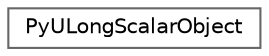 digraph "Graphical Class Hierarchy"
{
 // LATEX_PDF_SIZE
  bgcolor="transparent";
  edge [fontname=Helvetica,fontsize=10,labelfontname=Helvetica,labelfontsize=10];
  node [fontname=Helvetica,fontsize=10,shape=box,height=0.2,width=0.4];
  rankdir="LR";
  Node0 [id="Node000000",label="PyULongScalarObject",height=0.2,width=0.4,color="grey40", fillcolor="white", style="filled",URL="$d6/d0c/structPyULongScalarObject.html",tooltip=" "];
}
